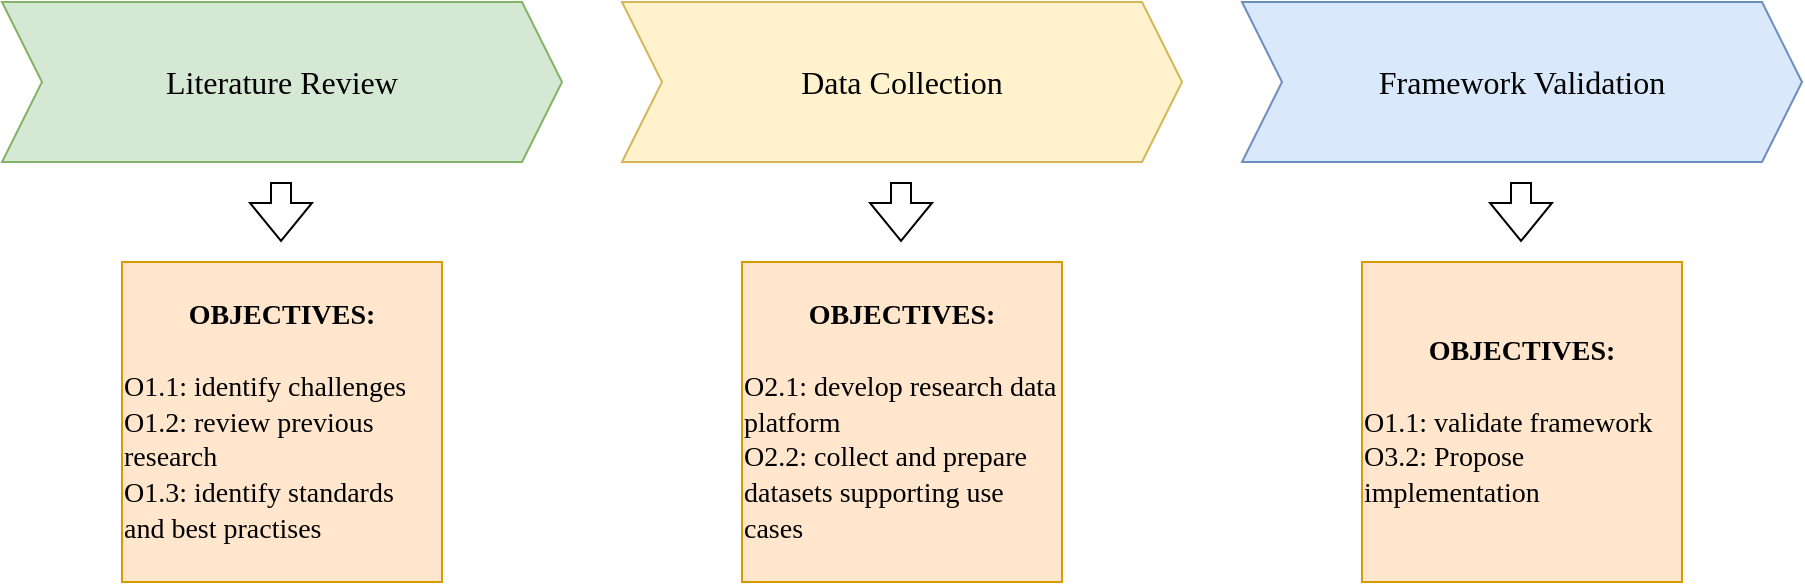 <mxfile version="24.4.4" type="github">
  <diagram name="Page-1" id="lZEkviJLblyg0YAOjgCU">
    <mxGraphModel dx="1251" dy="1048" grid="1" gridSize="10" guides="1" tooltips="1" connect="1" arrows="1" fold="1" page="1" pageScale="1" pageWidth="2336" pageHeight="1654" math="0" shadow="0">
      <root>
        <mxCell id="0" />
        <mxCell id="1" parent="0" />
        <mxCell id="yZjFJgjHqqyLYMLYZiSa-1" value="&lt;font style=&quot;font-size: 16px;&quot; face=&quot;Times New Roman&quot;&gt;Literature Review&lt;/font&gt;" style="shape=step;perimeter=stepPerimeter;whiteSpace=wrap;html=1;fixedSize=1;fillColor=#d5e8d4;strokeColor=#82b366;" vertex="1" parent="1">
          <mxGeometry x="160" y="320" width="280" height="80" as="geometry" />
        </mxCell>
        <mxCell id="yZjFJgjHqqyLYMLYZiSa-2" value="&lt;font style=&quot;font-size: 16px;&quot; face=&quot;Times New Roman&quot;&gt;Data Collection&lt;/font&gt;" style="shape=step;perimeter=stepPerimeter;whiteSpace=wrap;html=1;fixedSize=1;fillColor=#fff2cc;strokeColor=#d6b656;" vertex="1" parent="1">
          <mxGeometry x="470" y="320" width="280" height="80" as="geometry" />
        </mxCell>
        <mxCell id="yZjFJgjHqqyLYMLYZiSa-3" value="&lt;font face=&quot;Times New Roman&quot; style=&quot;font-size: 16px;&quot;&gt;Framework Validation&lt;/font&gt;" style="shape=step;perimeter=stepPerimeter;whiteSpace=wrap;html=1;fixedSize=1;fillColor=#dae8fc;strokeColor=#6c8ebf;" vertex="1" parent="1">
          <mxGeometry x="780" y="320" width="280" height="80" as="geometry" />
        </mxCell>
        <mxCell id="yZjFJgjHqqyLYMLYZiSa-4" value="&lt;b style=&quot;font-size: 14px;&quot;&gt;&lt;font style=&quot;font-size: 14px;&quot; face=&quot;Times New Roman&quot;&gt;OBJECTIVES:&lt;/font&gt;&lt;/b&gt;&lt;div style=&quot;font-size: 14px;&quot;&gt;&lt;font style=&quot;font-size: 14px;&quot; face=&quot;Times New Roman&quot;&gt;&lt;br&gt;&lt;/font&gt;&lt;/div&gt;&lt;div style=&quot;text-align: left; font-size: 14px;&quot;&gt;&lt;font style=&quot;font-size: 14px;&quot; face=&quot;Times New Roman&quot;&gt;O1.1: identify challenges&lt;/font&gt;&lt;/div&gt;&lt;div style=&quot;text-align: left; font-size: 14px;&quot;&gt;&lt;font style=&quot;font-size: 14px;&quot; face=&quot;Times New Roman&quot;&gt;O1.2: review previous research&lt;/font&gt;&lt;/div&gt;&lt;div style=&quot;text-align: left; font-size: 14px;&quot;&gt;&lt;font style=&quot;font-size: 14px;&quot; face=&quot;Times New Roman&quot;&gt;O1.3: identify standards and best practises&lt;/font&gt;&lt;/div&gt;" style="whiteSpace=wrap;html=1;aspect=fixed;fillColor=#ffe6cc;strokeColor=#d79b00;" vertex="1" parent="1">
          <mxGeometry x="220" y="450" width="160" height="160" as="geometry" />
        </mxCell>
        <mxCell id="yZjFJgjHqqyLYMLYZiSa-8" value="" style="shape=flexArrow;endArrow=classic;html=1;rounded=0;" edge="1" parent="1">
          <mxGeometry width="50" height="50" relative="1" as="geometry">
            <mxPoint x="299.5" y="410" as="sourcePoint" />
            <mxPoint x="299.5" y="440" as="targetPoint" />
          </mxGeometry>
        </mxCell>
        <mxCell id="yZjFJgjHqqyLYMLYZiSa-9" value="" style="shape=flexArrow;endArrow=classic;html=1;rounded=0;" edge="1" parent="1">
          <mxGeometry width="50" height="50" relative="1" as="geometry">
            <mxPoint x="609.5" y="410" as="sourcePoint" />
            <mxPoint x="609.5" y="440" as="targetPoint" />
          </mxGeometry>
        </mxCell>
        <mxCell id="yZjFJgjHqqyLYMLYZiSa-10" value="" style="shape=flexArrow;endArrow=classic;html=1;rounded=0;" edge="1" parent="1">
          <mxGeometry width="50" height="50" relative="1" as="geometry">
            <mxPoint x="919.5" y="410" as="sourcePoint" />
            <mxPoint x="919.5" y="440" as="targetPoint" />
          </mxGeometry>
        </mxCell>
        <mxCell id="yZjFJgjHqqyLYMLYZiSa-11" value="&lt;b style=&quot;font-size: 14px;&quot;&gt;&lt;font style=&quot;font-size: 14px;&quot; face=&quot;Times New Roman&quot;&gt;OBJECTIVES:&lt;/font&gt;&lt;/b&gt;&lt;div style=&quot;font-size: 14px;&quot;&gt;&lt;font style=&quot;font-size: 14px;&quot; face=&quot;Times New Roman&quot;&gt;&lt;br&gt;&lt;/font&gt;&lt;/div&gt;&lt;div style=&quot;text-align: left; font-size: 14px;&quot;&gt;&lt;font style=&quot;font-size: 14px;&quot; face=&quot;Times New Roman&quot;&gt;O2.1: develop research data platform&lt;br&gt;&lt;/font&gt;&lt;/div&gt;&lt;div style=&quot;text-align: left; font-size: 14px;&quot;&gt;&lt;font style=&quot;font-size: 14px;&quot; face=&quot;Times New Roman&quot;&gt;O2.2: collect and prepare datasets supporting use cases&amp;nbsp;&lt;/font&gt;&lt;/div&gt;" style="whiteSpace=wrap;html=1;aspect=fixed;fillColor=#ffe6cc;strokeColor=#d79b00;" vertex="1" parent="1">
          <mxGeometry x="530" y="450" width="160" height="160" as="geometry" />
        </mxCell>
        <mxCell id="yZjFJgjHqqyLYMLYZiSa-12" value="&lt;b style=&quot;font-size: 14px;&quot;&gt;&lt;font style=&quot;font-size: 14px;&quot; face=&quot;Times New Roman&quot;&gt;OBJECTIVES:&lt;/font&gt;&lt;/b&gt;&lt;div style=&quot;font-size: 14px;&quot;&gt;&lt;font style=&quot;font-size: 14px;&quot; face=&quot;Times New Roman&quot;&gt;&lt;br&gt;&lt;/font&gt;&lt;/div&gt;&lt;div style=&quot;text-align: left; font-size: 14px;&quot;&gt;&lt;font style=&quot;font-size: 14px;&quot; face=&quot;Times New Roman&quot;&gt;O1.1: validate framework&lt;/font&gt;&lt;/div&gt;&lt;div style=&quot;text-align: left; font-size: 14px;&quot;&gt;&lt;font face=&quot;Times New Roman&quot;&gt;O3.2: Propose implementation&lt;/font&gt;&lt;/div&gt;" style="whiteSpace=wrap;html=1;aspect=fixed;fillColor=#ffe6cc;strokeColor=#d79b00;" vertex="1" parent="1">
          <mxGeometry x="840" y="450" width="160" height="160" as="geometry" />
        </mxCell>
      </root>
    </mxGraphModel>
  </diagram>
</mxfile>
